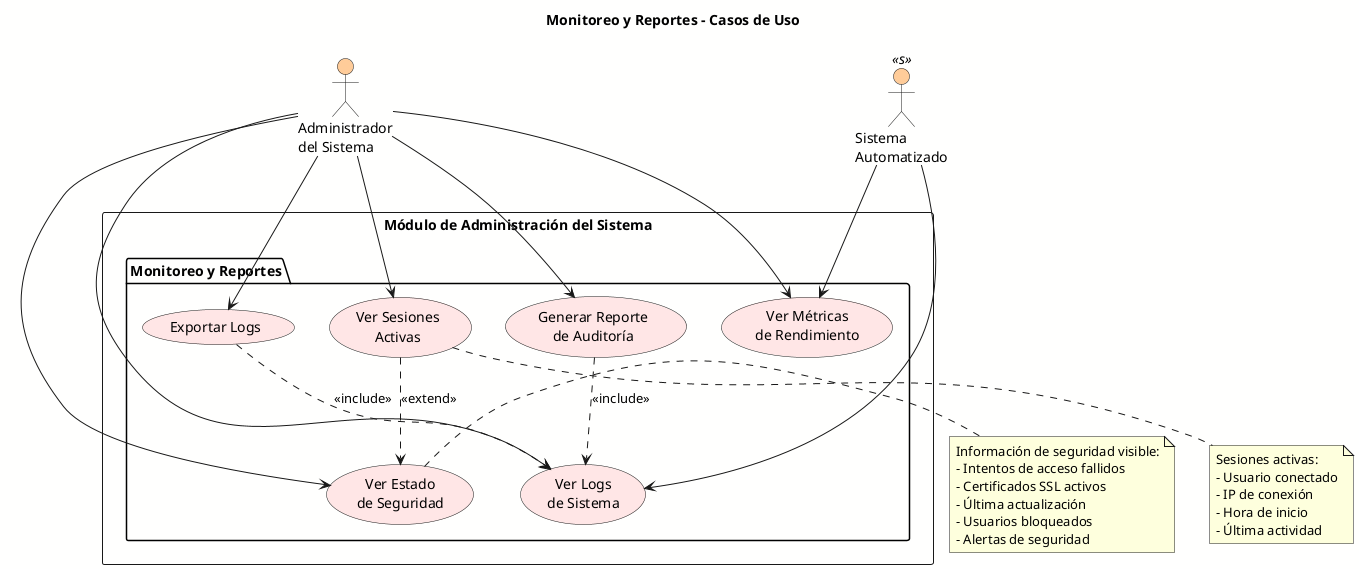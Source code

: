 @startuml admin_monitoreo_reportes
skinparam backgroundColor #FFFFFE
skinparam usecaseBackgroundColor #FFE6E6
skinparam actorBackgroundColor #FFCC99

title Monitoreo y Reportes - Casos de Uso

actor "Administrador\ndel Sistema" as AdminSistema
actor "Sistema\nAutomatizado" as SistemaAuto <<s>>

rectangle "Módulo de Administración del Sistema" {
  package "Monitoreo y Reportes" {
    usecase "Ver Métricas\nde Rendimiento" as UC12
    usecase "Ver Logs\nde Sistema" as UC13
    usecase "Ver Estado\nde Seguridad" as UC14
    usecase "Generar Reporte\nde Auditoría" as UC15
    usecase "Ver Sesiones\nActivas" as UC16
    usecase "Exportar Logs" as UC17
  }
}

' Relaciones Admin Sistema
AdminSistema --> UC12
AdminSistema --> UC13
AdminSistema --> UC14
AdminSistema --> UC15
AdminSistema --> UC16
AdminSistema --> UC17

' Sistema automatizado
SistemaAuto --> UC12
SistemaAuto --> UC13

' Include
UC15 ..> UC13 : <<include>>
UC17 ..> UC13 : <<include>>

' Extend
UC16 ..> UC14 : <<extend>>

note right of UC14
  Información de seguridad visible:
  - Intentos de acceso fallidos
  - Certificados SSL activos
  - Última actualización
  - Usuarios bloqueados
  - Alertas de seguridad
end note

note bottom of UC16
  Sesiones activas:
  - Usuario conectado
  - IP de conexión
  - Hora de inicio
  - Última actividad
end note

@enduml